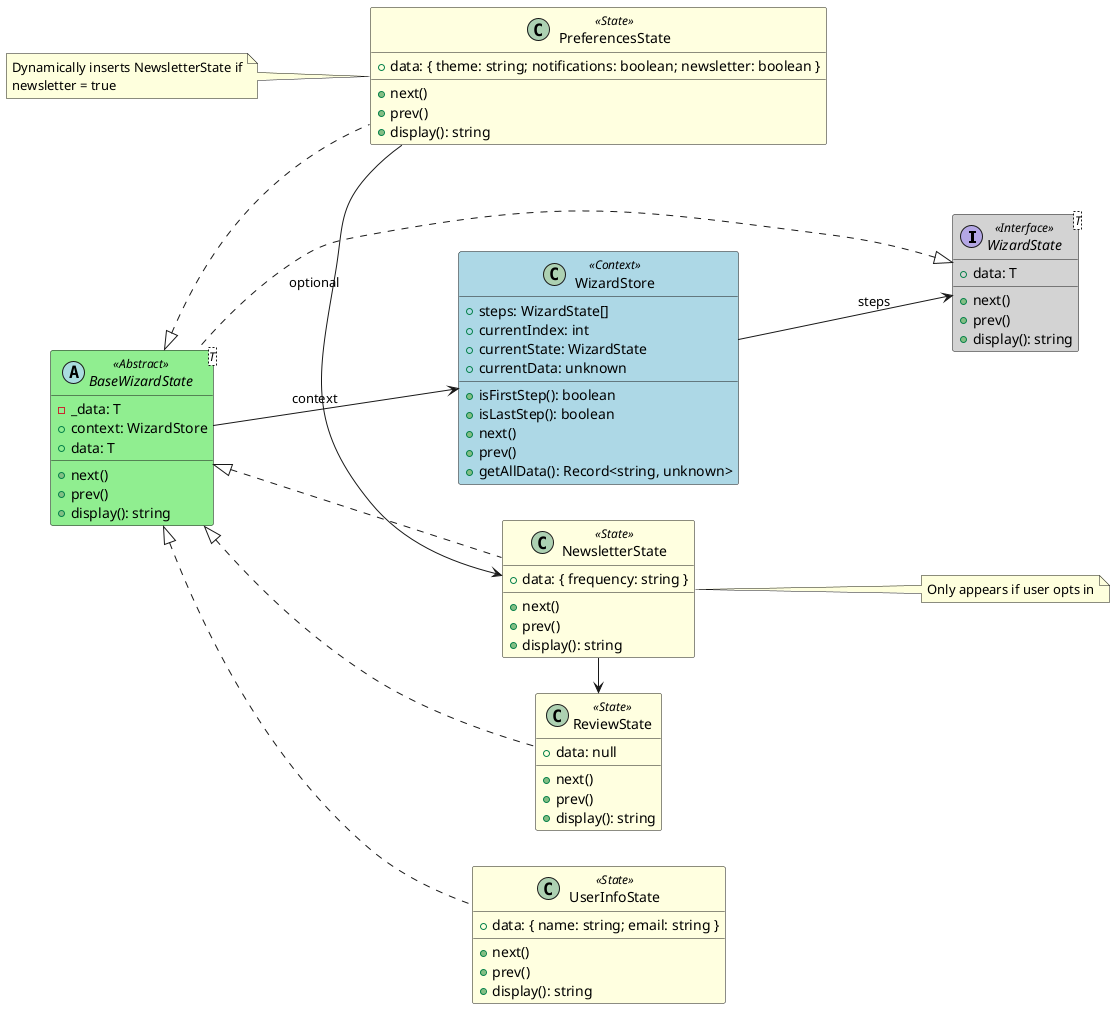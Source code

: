 @startuml WizardPatternDetailed
' Force left-to-right layout
left to right direction

' ----------------------------
' Define colors via stereotypes
' ----------------------------
skinparam class {
  BackgroundColor<<Context>> LightBlue
  BackgroundColor<<Abstract>> LightGreen
  BackgroundColor<<State>> LightYellow
  BackgroundColor<<Interface>> LightGray
}

' ----------------------------
' Interface and Abstract State
' ----------------------------
interface WizardState<T> <<Interface>> {
  +data: T
  +next()
  +prev()
  +display(): string
}

abstract class BaseWizardState<T> <<Abstract>> {
  -_data: T
  +context: WizardStore
  +data: T
  +next()
  +prev()
  +display(): string
}

' ----------------------------
' Concrete States
' ----------------------------
class UserInfoState <<State>> {
  +data: { name: string; email: string }
  +next()
  +prev()
  +display(): string
}

class PreferencesState <<State>> {
  +data: { theme: string; notifications: boolean; newsletter: boolean }
  +next()
  +prev()
  +display(): string
}

class NewsletterState <<State>> {
  +data: { frequency: string }
  +next()
  +prev()
  +display(): string
}

class ReviewState <<State>> {
  +data: null
  +next()
  +prev()
  +display(): string
}

' ----------------------------
' Context
' ----------------------------
class WizardStore <<Context>> {
  +steps: WizardState[]
  +currentIndex: int
  +currentState: WizardState
  +currentData: unknown
  +isFirstStep(): boolean
  +isLastStep(): boolean
  +next()
  +prev()
  +getAllData(): Record<string, unknown>
}

' ----------------------------
' Inheritance
' ----------------------------
WizardState <|.. BaseWizardState
BaseWizardState <|.. UserInfoState
BaseWizardState <|.. PreferencesState
BaseWizardState <|.. NewsletterState
BaseWizardState <|.. ReviewState

' ----------------------------
' Associations
' ----------------------------
BaseWizardState --> WizardStore : context
WizardStore --> WizardState : steps

' ----------------------------
' Optional Newsletter Flow
' ----------------------------
PreferencesState -right-> NewsletterState : optional
NewsletterState -right-> ReviewState

' ----------------------------
' Optional: notes for clarity
' ----------------------------
note left of PreferencesState
  Dynamically inserts NewsletterState if
  newsletter = true
end note

note right of NewsletterState
  Only appears if user opts in
end note

@enduml
